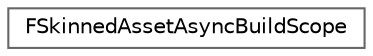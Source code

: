 digraph "Graphical Class Hierarchy"
{
 // INTERACTIVE_SVG=YES
 // LATEX_PDF_SIZE
  bgcolor="transparent";
  edge [fontname=Helvetica,fontsize=10,labelfontname=Helvetica,labelfontsize=10];
  node [fontname=Helvetica,fontsize=10,shape=box,height=0.2,width=0.4];
  rankdir="LR";
  Node0 [id="Node000000",label="FSkinnedAssetAsyncBuildScope",height=0.2,width=0.4,color="grey40", fillcolor="white", style="filled",URL="$dc/d6d/classFSkinnedAssetAsyncBuildScope.html",tooltip=" "];
}
